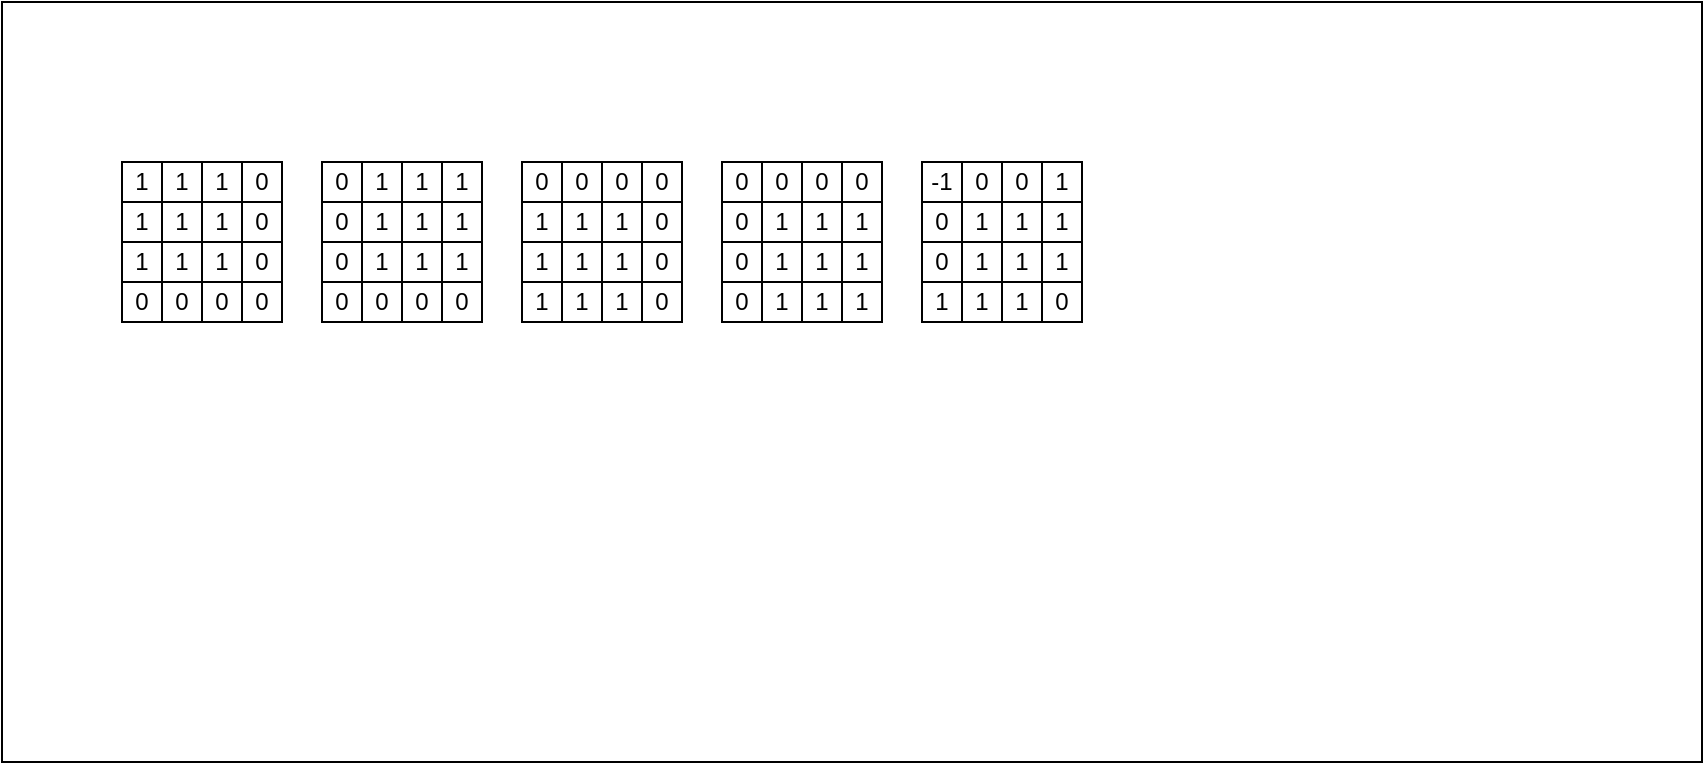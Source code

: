 <mxfile version="14.4.9" type="device"><diagram id="FHTCrYA9rZu-J1mpZ1PU" name="Page-1"><mxGraphModel dx="1038" dy="580" grid="1" gridSize="10" guides="1" tooltips="1" connect="1" arrows="1" fold="1" page="1" pageScale="1" pageWidth="827" pageHeight="1169" math="0" shadow="0"><root><mxCell id="0"/><mxCell id="1" parent="0"/><mxCell id="v0W4o3szpRT-dAtd0EPj-1" value="" style="rounded=0;whiteSpace=wrap;html=1;" vertex="1" parent="1"><mxGeometry x="10" y="60" width="850" height="380" as="geometry"/></mxCell><mxCell id="v0W4o3szpRT-dAtd0EPj-2" value="" style="shape=table;html=1;whiteSpace=wrap;startSize=0;container=1;collapsible=0;childLayout=tableLayout;" vertex="1" parent="1"><mxGeometry x="70" y="140" width="80" height="80" as="geometry"/></mxCell><mxCell id="v0W4o3szpRT-dAtd0EPj-18" style="shape=partialRectangle;html=1;whiteSpace=wrap;collapsible=0;dropTarget=0;pointerEvents=0;fillColor=none;top=0;left=0;bottom=0;right=0;points=[[0,0.5],[1,0.5]];portConstraint=eastwest;" vertex="1" parent="v0W4o3szpRT-dAtd0EPj-2"><mxGeometry width="80" height="20" as="geometry"/></mxCell><mxCell id="v0W4o3szpRT-dAtd0EPj-19" value="1" style="shape=partialRectangle;html=1;whiteSpace=wrap;connectable=0;fillColor=none;top=0;left=0;bottom=0;right=0;overflow=hidden;" vertex="1" parent="v0W4o3szpRT-dAtd0EPj-18"><mxGeometry width="20" height="20" as="geometry"/></mxCell><mxCell id="v0W4o3szpRT-dAtd0EPj-20" value="1" style="shape=partialRectangle;html=1;whiteSpace=wrap;connectable=0;fillColor=none;top=0;left=0;bottom=0;right=0;overflow=hidden;" vertex="1" parent="v0W4o3szpRT-dAtd0EPj-18"><mxGeometry x="20" width="20" height="20" as="geometry"/></mxCell><mxCell id="v0W4o3szpRT-dAtd0EPj-21" value="1" style="shape=partialRectangle;html=1;whiteSpace=wrap;connectable=0;fillColor=none;top=0;left=0;bottom=0;right=0;overflow=hidden;" vertex="1" parent="v0W4o3szpRT-dAtd0EPj-18"><mxGeometry x="40" width="20" height="20" as="geometry"/></mxCell><mxCell id="v0W4o3szpRT-dAtd0EPj-22" value="0" style="shape=partialRectangle;html=1;whiteSpace=wrap;connectable=0;fillColor=none;top=0;left=0;bottom=0;right=0;overflow=hidden;" vertex="1" parent="v0W4o3szpRT-dAtd0EPj-18"><mxGeometry x="60" width="20" height="20" as="geometry"/></mxCell><mxCell id="v0W4o3szpRT-dAtd0EPj-3" value="" style="shape=partialRectangle;html=1;whiteSpace=wrap;collapsible=0;dropTarget=0;pointerEvents=0;fillColor=none;top=0;left=0;bottom=0;right=0;points=[[0,0.5],[1,0.5]];portConstraint=eastwest;" vertex="1" parent="v0W4o3szpRT-dAtd0EPj-2"><mxGeometry y="20" width="80" height="20" as="geometry"/></mxCell><mxCell id="v0W4o3szpRT-dAtd0EPj-4" value="1" style="shape=partialRectangle;html=1;whiteSpace=wrap;connectable=0;fillColor=none;top=0;left=0;bottom=0;right=0;overflow=hidden;" vertex="1" parent="v0W4o3szpRT-dAtd0EPj-3"><mxGeometry width="20" height="20" as="geometry"/></mxCell><mxCell id="v0W4o3szpRT-dAtd0EPj-5" value="1" style="shape=partialRectangle;html=1;whiteSpace=wrap;connectable=0;fillColor=none;top=0;left=0;bottom=0;right=0;overflow=hidden;" vertex="1" parent="v0W4o3szpRT-dAtd0EPj-3"><mxGeometry x="20" width="20" height="20" as="geometry"/></mxCell><mxCell id="v0W4o3szpRT-dAtd0EPj-6" value="1" style="shape=partialRectangle;html=1;whiteSpace=wrap;connectable=0;fillColor=none;top=0;left=0;bottom=0;right=0;overflow=hidden;" vertex="1" parent="v0W4o3szpRT-dAtd0EPj-3"><mxGeometry x="40" width="20" height="20" as="geometry"/></mxCell><mxCell id="v0W4o3szpRT-dAtd0EPj-15" value="0" style="shape=partialRectangle;html=1;whiteSpace=wrap;connectable=0;fillColor=none;top=0;left=0;bottom=0;right=0;overflow=hidden;" vertex="1" parent="v0W4o3szpRT-dAtd0EPj-3"><mxGeometry x="60" width="20" height="20" as="geometry"/></mxCell><mxCell id="v0W4o3szpRT-dAtd0EPj-7" value="" style="shape=partialRectangle;html=1;whiteSpace=wrap;collapsible=0;dropTarget=0;pointerEvents=0;fillColor=none;top=0;left=0;bottom=0;right=0;points=[[0,0.5],[1,0.5]];portConstraint=eastwest;" vertex="1" parent="v0W4o3szpRT-dAtd0EPj-2"><mxGeometry y="40" width="80" height="20" as="geometry"/></mxCell><mxCell id="v0W4o3szpRT-dAtd0EPj-8" value="1" style="shape=partialRectangle;html=1;whiteSpace=wrap;connectable=0;fillColor=none;top=0;left=0;bottom=0;right=0;overflow=hidden;" vertex="1" parent="v0W4o3szpRT-dAtd0EPj-7"><mxGeometry width="20" height="20" as="geometry"/></mxCell><mxCell id="v0W4o3szpRT-dAtd0EPj-9" value="1" style="shape=partialRectangle;html=1;whiteSpace=wrap;connectable=0;fillColor=none;top=0;left=0;bottom=0;right=0;overflow=hidden;" vertex="1" parent="v0W4o3szpRT-dAtd0EPj-7"><mxGeometry x="20" width="20" height="20" as="geometry"/></mxCell><mxCell id="v0W4o3szpRT-dAtd0EPj-10" value="1" style="shape=partialRectangle;html=1;whiteSpace=wrap;connectable=0;fillColor=none;top=0;left=0;bottom=0;right=0;overflow=hidden;" vertex="1" parent="v0W4o3szpRT-dAtd0EPj-7"><mxGeometry x="40" width="20" height="20" as="geometry"/></mxCell><mxCell id="v0W4o3szpRT-dAtd0EPj-16" value="0" style="shape=partialRectangle;html=1;whiteSpace=wrap;connectable=0;fillColor=none;top=0;left=0;bottom=0;right=0;overflow=hidden;" vertex="1" parent="v0W4o3szpRT-dAtd0EPj-7"><mxGeometry x="60" width="20" height="20" as="geometry"/></mxCell><mxCell id="v0W4o3szpRT-dAtd0EPj-11" value="" style="shape=partialRectangle;html=1;whiteSpace=wrap;collapsible=0;dropTarget=0;pointerEvents=0;fillColor=none;top=0;left=0;bottom=0;right=0;points=[[0,0.5],[1,0.5]];portConstraint=eastwest;" vertex="1" parent="v0W4o3szpRT-dAtd0EPj-2"><mxGeometry y="60" width="80" height="20" as="geometry"/></mxCell><mxCell id="v0W4o3szpRT-dAtd0EPj-12" value="0" style="shape=partialRectangle;html=1;whiteSpace=wrap;connectable=0;fillColor=none;top=0;left=0;bottom=0;right=0;overflow=hidden;" vertex="1" parent="v0W4o3szpRT-dAtd0EPj-11"><mxGeometry width="20" height="20" as="geometry"/></mxCell><mxCell id="v0W4o3szpRT-dAtd0EPj-13" value="0" style="shape=partialRectangle;html=1;whiteSpace=wrap;connectable=0;fillColor=none;top=0;left=0;bottom=0;right=0;overflow=hidden;" vertex="1" parent="v0W4o3szpRT-dAtd0EPj-11"><mxGeometry x="20" width="20" height="20" as="geometry"/></mxCell><mxCell id="v0W4o3szpRT-dAtd0EPj-14" value="0" style="shape=partialRectangle;html=1;whiteSpace=wrap;connectable=0;fillColor=none;top=0;left=0;bottom=0;right=0;overflow=hidden;" vertex="1" parent="v0W4o3szpRT-dAtd0EPj-11"><mxGeometry x="40" width="20" height="20" as="geometry"/></mxCell><mxCell id="v0W4o3szpRT-dAtd0EPj-17" value="0" style="shape=partialRectangle;html=1;whiteSpace=wrap;connectable=0;fillColor=none;top=0;left=0;bottom=0;right=0;overflow=hidden;" vertex="1" parent="v0W4o3szpRT-dAtd0EPj-11"><mxGeometry x="60" width="20" height="20" as="geometry"/></mxCell><mxCell id="v0W4o3szpRT-dAtd0EPj-23" value="" style="shape=table;html=1;whiteSpace=wrap;startSize=0;container=1;collapsible=0;childLayout=tableLayout;" vertex="1" parent="1"><mxGeometry x="170" y="140" width="80" height="80" as="geometry"/></mxCell><mxCell id="v0W4o3szpRT-dAtd0EPj-24" style="shape=partialRectangle;html=1;whiteSpace=wrap;collapsible=0;dropTarget=0;pointerEvents=0;fillColor=none;top=0;left=0;bottom=0;right=0;points=[[0,0.5],[1,0.5]];portConstraint=eastwest;" vertex="1" parent="v0W4o3szpRT-dAtd0EPj-23"><mxGeometry width="80" height="20" as="geometry"/></mxCell><mxCell id="v0W4o3szpRT-dAtd0EPj-25" value="0" style="shape=partialRectangle;html=1;whiteSpace=wrap;connectable=0;fillColor=none;top=0;left=0;bottom=0;right=0;overflow=hidden;" vertex="1" parent="v0W4o3szpRT-dAtd0EPj-24"><mxGeometry width="20" height="20" as="geometry"/></mxCell><mxCell id="v0W4o3szpRT-dAtd0EPj-26" value="1" style="shape=partialRectangle;html=1;whiteSpace=wrap;connectable=0;fillColor=none;top=0;left=0;bottom=0;right=0;overflow=hidden;" vertex="1" parent="v0W4o3szpRT-dAtd0EPj-24"><mxGeometry x="20" width="20" height="20" as="geometry"/></mxCell><mxCell id="v0W4o3szpRT-dAtd0EPj-27" value="1" style="shape=partialRectangle;html=1;whiteSpace=wrap;connectable=0;fillColor=none;top=0;left=0;bottom=0;right=0;overflow=hidden;" vertex="1" parent="v0W4o3szpRT-dAtd0EPj-24"><mxGeometry x="40" width="20" height="20" as="geometry"/></mxCell><mxCell id="v0W4o3szpRT-dAtd0EPj-28" value="1" style="shape=partialRectangle;html=1;whiteSpace=wrap;connectable=0;fillColor=none;top=0;left=0;bottom=0;right=0;overflow=hidden;" vertex="1" parent="v0W4o3szpRT-dAtd0EPj-24"><mxGeometry x="60" width="20" height="20" as="geometry"/></mxCell><mxCell id="v0W4o3szpRT-dAtd0EPj-29" value="" style="shape=partialRectangle;html=1;whiteSpace=wrap;collapsible=0;dropTarget=0;pointerEvents=0;fillColor=none;top=0;left=0;bottom=0;right=0;points=[[0,0.5],[1,0.5]];portConstraint=eastwest;" vertex="1" parent="v0W4o3szpRT-dAtd0EPj-23"><mxGeometry y="20" width="80" height="20" as="geometry"/></mxCell><mxCell id="v0W4o3szpRT-dAtd0EPj-30" value="0" style="shape=partialRectangle;html=1;whiteSpace=wrap;connectable=0;fillColor=none;top=0;left=0;bottom=0;right=0;overflow=hidden;" vertex="1" parent="v0W4o3szpRT-dAtd0EPj-29"><mxGeometry width="20" height="20" as="geometry"/></mxCell><mxCell id="v0W4o3szpRT-dAtd0EPj-31" value="1" style="shape=partialRectangle;html=1;whiteSpace=wrap;connectable=0;fillColor=none;top=0;left=0;bottom=0;right=0;overflow=hidden;" vertex="1" parent="v0W4o3szpRT-dAtd0EPj-29"><mxGeometry x="20" width="20" height="20" as="geometry"/></mxCell><mxCell id="v0W4o3szpRT-dAtd0EPj-32" value="1" style="shape=partialRectangle;html=1;whiteSpace=wrap;connectable=0;fillColor=none;top=0;left=0;bottom=0;right=0;overflow=hidden;" vertex="1" parent="v0W4o3szpRT-dAtd0EPj-29"><mxGeometry x="40" width="20" height="20" as="geometry"/></mxCell><mxCell id="v0W4o3szpRT-dAtd0EPj-33" value="1" style="shape=partialRectangle;html=1;whiteSpace=wrap;connectable=0;fillColor=none;top=0;left=0;bottom=0;right=0;overflow=hidden;" vertex="1" parent="v0W4o3szpRT-dAtd0EPj-29"><mxGeometry x="60" width="20" height="20" as="geometry"/></mxCell><mxCell id="v0W4o3szpRT-dAtd0EPj-34" value="" style="shape=partialRectangle;html=1;whiteSpace=wrap;collapsible=0;dropTarget=0;pointerEvents=0;fillColor=none;top=0;left=0;bottom=0;right=0;points=[[0,0.5],[1,0.5]];portConstraint=eastwest;" vertex="1" parent="v0W4o3szpRT-dAtd0EPj-23"><mxGeometry y="40" width="80" height="20" as="geometry"/></mxCell><mxCell id="v0W4o3szpRT-dAtd0EPj-35" value="0" style="shape=partialRectangle;html=1;whiteSpace=wrap;connectable=0;fillColor=none;top=0;left=0;bottom=0;right=0;overflow=hidden;" vertex="1" parent="v0W4o3szpRT-dAtd0EPj-34"><mxGeometry width="20" height="20" as="geometry"/></mxCell><mxCell id="v0W4o3szpRT-dAtd0EPj-36" value="1" style="shape=partialRectangle;html=1;whiteSpace=wrap;connectable=0;fillColor=none;top=0;left=0;bottom=0;right=0;overflow=hidden;" vertex="1" parent="v0W4o3szpRT-dAtd0EPj-34"><mxGeometry x="20" width="20" height="20" as="geometry"/></mxCell><mxCell id="v0W4o3szpRT-dAtd0EPj-37" value="1" style="shape=partialRectangle;html=1;whiteSpace=wrap;connectable=0;fillColor=none;top=0;left=0;bottom=0;right=0;overflow=hidden;" vertex="1" parent="v0W4o3szpRT-dAtd0EPj-34"><mxGeometry x="40" width="20" height="20" as="geometry"/></mxCell><mxCell id="v0W4o3szpRT-dAtd0EPj-38" value="1" style="shape=partialRectangle;html=1;whiteSpace=wrap;connectable=0;fillColor=none;top=0;left=0;bottom=0;right=0;overflow=hidden;" vertex="1" parent="v0W4o3szpRT-dAtd0EPj-34"><mxGeometry x="60" width="20" height="20" as="geometry"/></mxCell><mxCell id="v0W4o3szpRT-dAtd0EPj-39" value="" style="shape=partialRectangle;html=1;whiteSpace=wrap;collapsible=0;dropTarget=0;pointerEvents=0;fillColor=none;top=0;left=0;bottom=0;right=0;points=[[0,0.5],[1,0.5]];portConstraint=eastwest;" vertex="1" parent="v0W4o3szpRT-dAtd0EPj-23"><mxGeometry y="60" width="80" height="20" as="geometry"/></mxCell><mxCell id="v0W4o3szpRT-dAtd0EPj-40" value="0" style="shape=partialRectangle;html=1;whiteSpace=wrap;connectable=0;fillColor=none;top=0;left=0;bottom=0;right=0;overflow=hidden;" vertex="1" parent="v0W4o3szpRT-dAtd0EPj-39"><mxGeometry width="20" height="20" as="geometry"/></mxCell><mxCell id="v0W4o3szpRT-dAtd0EPj-41" value="0" style="shape=partialRectangle;html=1;whiteSpace=wrap;connectable=0;fillColor=none;top=0;left=0;bottom=0;right=0;overflow=hidden;" vertex="1" parent="v0W4o3szpRT-dAtd0EPj-39"><mxGeometry x="20" width="20" height="20" as="geometry"/></mxCell><mxCell id="v0W4o3szpRT-dAtd0EPj-42" value="0" style="shape=partialRectangle;html=1;whiteSpace=wrap;connectable=0;fillColor=none;top=0;left=0;bottom=0;right=0;overflow=hidden;" vertex="1" parent="v0W4o3szpRT-dAtd0EPj-39"><mxGeometry x="40" width="20" height="20" as="geometry"/></mxCell><mxCell id="v0W4o3szpRT-dAtd0EPj-43" value="0" style="shape=partialRectangle;html=1;whiteSpace=wrap;connectable=0;fillColor=none;top=0;left=0;bottom=0;right=0;overflow=hidden;" vertex="1" parent="v0W4o3szpRT-dAtd0EPj-39"><mxGeometry x="60" width="20" height="20" as="geometry"/></mxCell><mxCell id="v0W4o3szpRT-dAtd0EPj-44" value="" style="shape=table;html=1;whiteSpace=wrap;startSize=0;container=1;collapsible=0;childLayout=tableLayout;" vertex="1" parent="1"><mxGeometry x="270" y="140" width="80" height="80" as="geometry"/></mxCell><mxCell id="v0W4o3szpRT-dAtd0EPj-45" style="shape=partialRectangle;html=1;whiteSpace=wrap;collapsible=0;dropTarget=0;pointerEvents=0;fillColor=none;top=0;left=0;bottom=0;right=0;points=[[0,0.5],[1,0.5]];portConstraint=eastwest;" vertex="1" parent="v0W4o3szpRT-dAtd0EPj-44"><mxGeometry width="80" height="20" as="geometry"/></mxCell><mxCell id="v0W4o3szpRT-dAtd0EPj-46" value="0" style="shape=partialRectangle;html=1;whiteSpace=wrap;connectable=0;fillColor=none;top=0;left=0;bottom=0;right=0;overflow=hidden;" vertex="1" parent="v0W4o3szpRT-dAtd0EPj-45"><mxGeometry width="20" height="20" as="geometry"/></mxCell><mxCell id="v0W4o3szpRT-dAtd0EPj-47" value="0" style="shape=partialRectangle;html=1;whiteSpace=wrap;connectable=0;fillColor=none;top=0;left=0;bottom=0;right=0;overflow=hidden;" vertex="1" parent="v0W4o3szpRT-dAtd0EPj-45"><mxGeometry x="20" width="20" height="20" as="geometry"/></mxCell><mxCell id="v0W4o3szpRT-dAtd0EPj-48" value="0" style="shape=partialRectangle;html=1;whiteSpace=wrap;connectable=0;fillColor=none;top=0;left=0;bottom=0;right=0;overflow=hidden;" vertex="1" parent="v0W4o3szpRT-dAtd0EPj-45"><mxGeometry x="40" width="20" height="20" as="geometry"/></mxCell><mxCell id="v0W4o3szpRT-dAtd0EPj-49" value="0" style="shape=partialRectangle;html=1;whiteSpace=wrap;connectable=0;fillColor=none;top=0;left=0;bottom=0;right=0;overflow=hidden;" vertex="1" parent="v0W4o3szpRT-dAtd0EPj-45"><mxGeometry x="60" width="20" height="20" as="geometry"/></mxCell><mxCell id="v0W4o3szpRT-dAtd0EPj-50" value="" style="shape=partialRectangle;html=1;whiteSpace=wrap;collapsible=0;dropTarget=0;pointerEvents=0;fillColor=none;top=0;left=0;bottom=0;right=0;points=[[0,0.5],[1,0.5]];portConstraint=eastwest;" vertex="1" parent="v0W4o3szpRT-dAtd0EPj-44"><mxGeometry y="20" width="80" height="20" as="geometry"/></mxCell><mxCell id="v0W4o3szpRT-dAtd0EPj-51" value="1" style="shape=partialRectangle;html=1;whiteSpace=wrap;connectable=0;fillColor=none;top=0;left=0;bottom=0;right=0;overflow=hidden;" vertex="1" parent="v0W4o3szpRT-dAtd0EPj-50"><mxGeometry width="20" height="20" as="geometry"/></mxCell><mxCell id="v0W4o3szpRT-dAtd0EPj-52" value="1" style="shape=partialRectangle;html=1;whiteSpace=wrap;connectable=0;fillColor=none;top=0;left=0;bottom=0;right=0;overflow=hidden;" vertex="1" parent="v0W4o3szpRT-dAtd0EPj-50"><mxGeometry x="20" width="20" height="20" as="geometry"/></mxCell><mxCell id="v0W4o3szpRT-dAtd0EPj-53" value="1" style="shape=partialRectangle;html=1;whiteSpace=wrap;connectable=0;fillColor=none;top=0;left=0;bottom=0;right=0;overflow=hidden;" vertex="1" parent="v0W4o3szpRT-dAtd0EPj-50"><mxGeometry x="40" width="20" height="20" as="geometry"/></mxCell><mxCell id="v0W4o3szpRT-dAtd0EPj-54" value="0" style="shape=partialRectangle;html=1;whiteSpace=wrap;connectable=0;fillColor=none;top=0;left=0;bottom=0;right=0;overflow=hidden;" vertex="1" parent="v0W4o3szpRT-dAtd0EPj-50"><mxGeometry x="60" width="20" height="20" as="geometry"/></mxCell><mxCell id="v0W4o3szpRT-dAtd0EPj-55" value="" style="shape=partialRectangle;html=1;whiteSpace=wrap;collapsible=0;dropTarget=0;pointerEvents=0;fillColor=none;top=0;left=0;bottom=0;right=0;points=[[0,0.5],[1,0.5]];portConstraint=eastwest;" vertex="1" parent="v0W4o3szpRT-dAtd0EPj-44"><mxGeometry y="40" width="80" height="20" as="geometry"/></mxCell><mxCell id="v0W4o3szpRT-dAtd0EPj-56" value="1" style="shape=partialRectangle;html=1;whiteSpace=wrap;connectable=0;fillColor=none;top=0;left=0;bottom=0;right=0;overflow=hidden;" vertex="1" parent="v0W4o3szpRT-dAtd0EPj-55"><mxGeometry width="20" height="20" as="geometry"/></mxCell><mxCell id="v0W4o3szpRT-dAtd0EPj-57" value="1" style="shape=partialRectangle;html=1;whiteSpace=wrap;connectable=0;fillColor=none;top=0;left=0;bottom=0;right=0;overflow=hidden;" vertex="1" parent="v0W4o3szpRT-dAtd0EPj-55"><mxGeometry x="20" width="20" height="20" as="geometry"/></mxCell><mxCell id="v0W4o3szpRT-dAtd0EPj-58" value="1" style="shape=partialRectangle;html=1;whiteSpace=wrap;connectable=0;fillColor=none;top=0;left=0;bottom=0;right=0;overflow=hidden;" vertex="1" parent="v0W4o3szpRT-dAtd0EPj-55"><mxGeometry x="40" width="20" height="20" as="geometry"/></mxCell><mxCell id="v0W4o3szpRT-dAtd0EPj-59" value="0" style="shape=partialRectangle;html=1;whiteSpace=wrap;connectable=0;fillColor=none;top=0;left=0;bottom=0;right=0;overflow=hidden;" vertex="1" parent="v0W4o3szpRT-dAtd0EPj-55"><mxGeometry x="60" width="20" height="20" as="geometry"/></mxCell><mxCell id="v0W4o3szpRT-dAtd0EPj-60" value="" style="shape=partialRectangle;html=1;whiteSpace=wrap;collapsible=0;dropTarget=0;pointerEvents=0;fillColor=none;top=0;left=0;bottom=0;right=0;points=[[0,0.5],[1,0.5]];portConstraint=eastwest;" vertex="1" parent="v0W4o3szpRT-dAtd0EPj-44"><mxGeometry y="60" width="80" height="20" as="geometry"/></mxCell><mxCell id="v0W4o3szpRT-dAtd0EPj-61" value="1" style="shape=partialRectangle;html=1;whiteSpace=wrap;connectable=0;fillColor=none;top=0;left=0;bottom=0;right=0;overflow=hidden;" vertex="1" parent="v0W4o3szpRT-dAtd0EPj-60"><mxGeometry width="20" height="20" as="geometry"/></mxCell><mxCell id="v0W4o3szpRT-dAtd0EPj-62" value="1" style="shape=partialRectangle;html=1;whiteSpace=wrap;connectable=0;fillColor=none;top=0;left=0;bottom=0;right=0;overflow=hidden;" vertex="1" parent="v0W4o3szpRT-dAtd0EPj-60"><mxGeometry x="20" width="20" height="20" as="geometry"/></mxCell><mxCell id="v0W4o3szpRT-dAtd0EPj-63" value="1" style="shape=partialRectangle;html=1;whiteSpace=wrap;connectable=0;fillColor=none;top=0;left=0;bottom=0;right=0;overflow=hidden;" vertex="1" parent="v0W4o3szpRT-dAtd0EPj-60"><mxGeometry x="40" width="20" height="20" as="geometry"/></mxCell><mxCell id="v0W4o3szpRT-dAtd0EPj-64" value="0" style="shape=partialRectangle;html=1;whiteSpace=wrap;connectable=0;fillColor=none;top=0;left=0;bottom=0;right=0;overflow=hidden;" vertex="1" parent="v0W4o3szpRT-dAtd0EPj-60"><mxGeometry x="60" width="20" height="20" as="geometry"/></mxCell><mxCell id="v0W4o3szpRT-dAtd0EPj-65" value="" style="shape=table;html=1;whiteSpace=wrap;startSize=0;container=1;collapsible=0;childLayout=tableLayout;" vertex="1" parent="1"><mxGeometry x="370" y="140" width="80" height="80" as="geometry"/></mxCell><mxCell id="v0W4o3szpRT-dAtd0EPj-66" style="shape=partialRectangle;html=1;whiteSpace=wrap;collapsible=0;dropTarget=0;pointerEvents=0;fillColor=none;top=0;left=0;bottom=0;right=0;points=[[0,0.5],[1,0.5]];portConstraint=eastwest;" vertex="1" parent="v0W4o3szpRT-dAtd0EPj-65"><mxGeometry width="80" height="20" as="geometry"/></mxCell><mxCell id="v0W4o3szpRT-dAtd0EPj-67" value="0" style="shape=partialRectangle;html=1;whiteSpace=wrap;connectable=0;fillColor=none;top=0;left=0;bottom=0;right=0;overflow=hidden;" vertex="1" parent="v0W4o3szpRT-dAtd0EPj-66"><mxGeometry width="20" height="20" as="geometry"/></mxCell><mxCell id="v0W4o3szpRT-dAtd0EPj-68" value="0" style="shape=partialRectangle;html=1;whiteSpace=wrap;connectable=0;fillColor=none;top=0;left=0;bottom=0;right=0;overflow=hidden;" vertex="1" parent="v0W4o3szpRT-dAtd0EPj-66"><mxGeometry x="20" width="20" height="20" as="geometry"/></mxCell><mxCell id="v0W4o3szpRT-dAtd0EPj-69" value="0" style="shape=partialRectangle;html=1;whiteSpace=wrap;connectable=0;fillColor=none;top=0;left=0;bottom=0;right=0;overflow=hidden;" vertex="1" parent="v0W4o3szpRT-dAtd0EPj-66"><mxGeometry x="40" width="20" height="20" as="geometry"/></mxCell><mxCell id="v0W4o3szpRT-dAtd0EPj-70" value="0" style="shape=partialRectangle;html=1;whiteSpace=wrap;connectable=0;fillColor=none;top=0;left=0;bottom=0;right=0;overflow=hidden;" vertex="1" parent="v0W4o3szpRT-dAtd0EPj-66"><mxGeometry x="60" width="20" height="20" as="geometry"/></mxCell><mxCell id="v0W4o3szpRT-dAtd0EPj-71" value="" style="shape=partialRectangle;html=1;whiteSpace=wrap;collapsible=0;dropTarget=0;pointerEvents=0;fillColor=none;top=0;left=0;bottom=0;right=0;points=[[0,0.5],[1,0.5]];portConstraint=eastwest;" vertex="1" parent="v0W4o3szpRT-dAtd0EPj-65"><mxGeometry y="20" width="80" height="20" as="geometry"/></mxCell><mxCell id="v0W4o3szpRT-dAtd0EPj-72" value="0" style="shape=partialRectangle;html=1;whiteSpace=wrap;connectable=0;fillColor=none;top=0;left=0;bottom=0;right=0;overflow=hidden;" vertex="1" parent="v0W4o3szpRT-dAtd0EPj-71"><mxGeometry width="20" height="20" as="geometry"/></mxCell><mxCell id="v0W4o3szpRT-dAtd0EPj-73" value="1" style="shape=partialRectangle;html=1;whiteSpace=wrap;connectable=0;fillColor=none;top=0;left=0;bottom=0;right=0;overflow=hidden;" vertex="1" parent="v0W4o3szpRT-dAtd0EPj-71"><mxGeometry x="20" width="20" height="20" as="geometry"/></mxCell><mxCell id="v0W4o3szpRT-dAtd0EPj-74" value="1" style="shape=partialRectangle;html=1;whiteSpace=wrap;connectable=0;fillColor=none;top=0;left=0;bottom=0;right=0;overflow=hidden;" vertex="1" parent="v0W4o3szpRT-dAtd0EPj-71"><mxGeometry x="40" width="20" height="20" as="geometry"/></mxCell><mxCell id="v0W4o3szpRT-dAtd0EPj-75" value="1" style="shape=partialRectangle;html=1;whiteSpace=wrap;connectable=0;fillColor=none;top=0;left=0;bottom=0;right=0;overflow=hidden;" vertex="1" parent="v0W4o3szpRT-dAtd0EPj-71"><mxGeometry x="60" width="20" height="20" as="geometry"/></mxCell><mxCell id="v0W4o3szpRT-dAtd0EPj-76" value="" style="shape=partialRectangle;html=1;whiteSpace=wrap;collapsible=0;dropTarget=0;pointerEvents=0;fillColor=none;top=0;left=0;bottom=0;right=0;points=[[0,0.5],[1,0.5]];portConstraint=eastwest;" vertex="1" parent="v0W4o3szpRT-dAtd0EPj-65"><mxGeometry y="40" width="80" height="20" as="geometry"/></mxCell><mxCell id="v0W4o3szpRT-dAtd0EPj-77" value="0" style="shape=partialRectangle;html=1;whiteSpace=wrap;connectable=0;fillColor=none;top=0;left=0;bottom=0;right=0;overflow=hidden;" vertex="1" parent="v0W4o3szpRT-dAtd0EPj-76"><mxGeometry width="20" height="20" as="geometry"/></mxCell><mxCell id="v0W4o3szpRT-dAtd0EPj-78" value="1" style="shape=partialRectangle;html=1;whiteSpace=wrap;connectable=0;fillColor=none;top=0;left=0;bottom=0;right=0;overflow=hidden;" vertex="1" parent="v0W4o3szpRT-dAtd0EPj-76"><mxGeometry x="20" width="20" height="20" as="geometry"/></mxCell><mxCell id="v0W4o3szpRT-dAtd0EPj-79" value="1" style="shape=partialRectangle;html=1;whiteSpace=wrap;connectable=0;fillColor=none;top=0;left=0;bottom=0;right=0;overflow=hidden;" vertex="1" parent="v0W4o3szpRT-dAtd0EPj-76"><mxGeometry x="40" width="20" height="20" as="geometry"/></mxCell><mxCell id="v0W4o3szpRT-dAtd0EPj-80" value="1" style="shape=partialRectangle;html=1;whiteSpace=wrap;connectable=0;fillColor=none;top=0;left=0;bottom=0;right=0;overflow=hidden;" vertex="1" parent="v0W4o3szpRT-dAtd0EPj-76"><mxGeometry x="60" width="20" height="20" as="geometry"/></mxCell><mxCell id="v0W4o3szpRT-dAtd0EPj-81" value="" style="shape=partialRectangle;html=1;whiteSpace=wrap;collapsible=0;dropTarget=0;pointerEvents=0;fillColor=none;top=0;left=0;bottom=0;right=0;points=[[0,0.5],[1,0.5]];portConstraint=eastwest;" vertex="1" parent="v0W4o3szpRT-dAtd0EPj-65"><mxGeometry y="60" width="80" height="20" as="geometry"/></mxCell><mxCell id="v0W4o3szpRT-dAtd0EPj-82" value="0" style="shape=partialRectangle;html=1;whiteSpace=wrap;connectable=0;fillColor=none;top=0;left=0;bottom=0;right=0;overflow=hidden;" vertex="1" parent="v0W4o3szpRT-dAtd0EPj-81"><mxGeometry width="20" height="20" as="geometry"/></mxCell><mxCell id="v0W4o3szpRT-dAtd0EPj-83" value="1" style="shape=partialRectangle;html=1;whiteSpace=wrap;connectable=0;fillColor=none;top=0;left=0;bottom=0;right=0;overflow=hidden;" vertex="1" parent="v0W4o3szpRT-dAtd0EPj-81"><mxGeometry x="20" width="20" height="20" as="geometry"/></mxCell><mxCell id="v0W4o3szpRT-dAtd0EPj-84" value="1" style="shape=partialRectangle;html=1;whiteSpace=wrap;connectable=0;fillColor=none;top=0;left=0;bottom=0;right=0;overflow=hidden;" vertex="1" parent="v0W4o3szpRT-dAtd0EPj-81"><mxGeometry x="40" width="20" height="20" as="geometry"/></mxCell><mxCell id="v0W4o3szpRT-dAtd0EPj-85" value="1" style="shape=partialRectangle;html=1;whiteSpace=wrap;connectable=0;fillColor=none;top=0;left=0;bottom=0;right=0;overflow=hidden;" vertex="1" parent="v0W4o3szpRT-dAtd0EPj-81"><mxGeometry x="60" width="20" height="20" as="geometry"/></mxCell><mxCell id="v0W4o3szpRT-dAtd0EPj-86" value="" style="shape=table;html=1;whiteSpace=wrap;startSize=0;container=1;collapsible=0;childLayout=tableLayout;" vertex="1" parent="1"><mxGeometry x="470" y="140" width="80" height="80" as="geometry"/></mxCell><mxCell id="v0W4o3szpRT-dAtd0EPj-87" style="shape=partialRectangle;html=1;whiteSpace=wrap;collapsible=0;dropTarget=0;pointerEvents=0;fillColor=none;top=0;left=0;bottom=0;right=0;points=[[0,0.5],[1,0.5]];portConstraint=eastwest;" vertex="1" parent="v0W4o3szpRT-dAtd0EPj-86"><mxGeometry width="80" height="20" as="geometry"/></mxCell><mxCell id="v0W4o3szpRT-dAtd0EPj-88" value="-1" style="shape=partialRectangle;html=1;whiteSpace=wrap;connectable=0;fillColor=none;top=0;left=0;bottom=0;right=0;overflow=hidden;" vertex="1" parent="v0W4o3szpRT-dAtd0EPj-87"><mxGeometry width="20" height="20" as="geometry"/></mxCell><mxCell id="v0W4o3szpRT-dAtd0EPj-89" value="0" style="shape=partialRectangle;html=1;whiteSpace=wrap;connectable=0;fillColor=none;top=0;left=0;bottom=0;right=0;overflow=hidden;" vertex="1" parent="v0W4o3szpRT-dAtd0EPj-87"><mxGeometry x="20" width="20" height="20" as="geometry"/></mxCell><mxCell id="v0W4o3szpRT-dAtd0EPj-90" value="0" style="shape=partialRectangle;html=1;whiteSpace=wrap;connectable=0;fillColor=none;top=0;left=0;bottom=0;right=0;overflow=hidden;" vertex="1" parent="v0W4o3szpRT-dAtd0EPj-87"><mxGeometry x="40" width="20" height="20" as="geometry"/></mxCell><mxCell id="v0W4o3szpRT-dAtd0EPj-91" value="1" style="shape=partialRectangle;html=1;whiteSpace=wrap;connectable=0;fillColor=none;top=0;left=0;bottom=0;right=0;overflow=hidden;" vertex="1" parent="v0W4o3szpRT-dAtd0EPj-87"><mxGeometry x="60" width="20" height="20" as="geometry"/></mxCell><mxCell id="v0W4o3szpRT-dAtd0EPj-92" value="" style="shape=partialRectangle;html=1;whiteSpace=wrap;collapsible=0;dropTarget=0;pointerEvents=0;fillColor=none;top=0;left=0;bottom=0;right=0;points=[[0,0.5],[1,0.5]];portConstraint=eastwest;" vertex="1" parent="v0W4o3szpRT-dAtd0EPj-86"><mxGeometry y="20" width="80" height="20" as="geometry"/></mxCell><mxCell id="v0W4o3szpRT-dAtd0EPj-93" value="0" style="shape=partialRectangle;html=1;whiteSpace=wrap;connectable=0;fillColor=none;top=0;left=0;bottom=0;right=0;overflow=hidden;" vertex="1" parent="v0W4o3szpRT-dAtd0EPj-92"><mxGeometry width="20" height="20" as="geometry"/></mxCell><mxCell id="v0W4o3szpRT-dAtd0EPj-94" value="1" style="shape=partialRectangle;html=1;whiteSpace=wrap;connectable=0;fillColor=none;top=0;left=0;bottom=0;right=0;overflow=hidden;" vertex="1" parent="v0W4o3szpRT-dAtd0EPj-92"><mxGeometry x="20" width="20" height="20" as="geometry"/></mxCell><mxCell id="v0W4o3szpRT-dAtd0EPj-95" value="1" style="shape=partialRectangle;html=1;whiteSpace=wrap;connectable=0;fillColor=none;top=0;left=0;bottom=0;right=0;overflow=hidden;" vertex="1" parent="v0W4o3szpRT-dAtd0EPj-92"><mxGeometry x="40" width="20" height="20" as="geometry"/></mxCell><mxCell id="v0W4o3szpRT-dAtd0EPj-96" value="1" style="shape=partialRectangle;html=1;whiteSpace=wrap;connectable=0;fillColor=none;top=0;left=0;bottom=0;right=0;overflow=hidden;" vertex="1" parent="v0W4o3szpRT-dAtd0EPj-92"><mxGeometry x="60" width="20" height="20" as="geometry"/></mxCell><mxCell id="v0W4o3szpRT-dAtd0EPj-97" value="" style="shape=partialRectangle;html=1;whiteSpace=wrap;collapsible=0;dropTarget=0;pointerEvents=0;fillColor=none;top=0;left=0;bottom=0;right=0;points=[[0,0.5],[1,0.5]];portConstraint=eastwest;" vertex="1" parent="v0W4o3szpRT-dAtd0EPj-86"><mxGeometry y="40" width="80" height="20" as="geometry"/></mxCell><mxCell id="v0W4o3szpRT-dAtd0EPj-98" value="0" style="shape=partialRectangle;html=1;whiteSpace=wrap;connectable=0;fillColor=none;top=0;left=0;bottom=0;right=0;overflow=hidden;" vertex="1" parent="v0W4o3szpRT-dAtd0EPj-97"><mxGeometry width="20" height="20" as="geometry"/></mxCell><mxCell id="v0W4o3szpRT-dAtd0EPj-99" value="1" style="shape=partialRectangle;html=1;whiteSpace=wrap;connectable=0;fillColor=none;top=0;left=0;bottom=0;right=0;overflow=hidden;" vertex="1" parent="v0W4o3szpRT-dAtd0EPj-97"><mxGeometry x="20" width="20" height="20" as="geometry"/></mxCell><mxCell id="v0W4o3szpRT-dAtd0EPj-100" value="1" style="shape=partialRectangle;html=1;whiteSpace=wrap;connectable=0;fillColor=none;top=0;left=0;bottom=0;right=0;overflow=hidden;" vertex="1" parent="v0W4o3szpRT-dAtd0EPj-97"><mxGeometry x="40" width="20" height="20" as="geometry"/></mxCell><mxCell id="v0W4o3szpRT-dAtd0EPj-101" value="1" style="shape=partialRectangle;html=1;whiteSpace=wrap;connectable=0;fillColor=none;top=0;left=0;bottom=0;right=0;overflow=hidden;" vertex="1" parent="v0W4o3szpRT-dAtd0EPj-97"><mxGeometry x="60" width="20" height="20" as="geometry"/></mxCell><mxCell id="v0W4o3szpRT-dAtd0EPj-102" value="" style="shape=partialRectangle;html=1;whiteSpace=wrap;collapsible=0;dropTarget=0;pointerEvents=0;fillColor=none;top=0;left=0;bottom=0;right=0;points=[[0,0.5],[1,0.5]];portConstraint=eastwest;" vertex="1" parent="v0W4o3szpRT-dAtd0EPj-86"><mxGeometry y="60" width="80" height="20" as="geometry"/></mxCell><mxCell id="v0W4o3szpRT-dAtd0EPj-103" value="1" style="shape=partialRectangle;html=1;whiteSpace=wrap;connectable=0;fillColor=none;top=0;left=0;bottom=0;right=0;overflow=hidden;" vertex="1" parent="v0W4o3szpRT-dAtd0EPj-102"><mxGeometry width="20" height="20" as="geometry"/></mxCell><mxCell id="v0W4o3szpRT-dAtd0EPj-104" value="1" style="shape=partialRectangle;html=1;whiteSpace=wrap;connectable=0;fillColor=none;top=0;left=0;bottom=0;right=0;overflow=hidden;" vertex="1" parent="v0W4o3szpRT-dAtd0EPj-102"><mxGeometry x="20" width="20" height="20" as="geometry"/></mxCell><mxCell id="v0W4o3szpRT-dAtd0EPj-105" value="1" style="shape=partialRectangle;html=1;whiteSpace=wrap;connectable=0;fillColor=none;top=0;left=0;bottom=0;right=0;overflow=hidden;" vertex="1" parent="v0W4o3szpRT-dAtd0EPj-102"><mxGeometry x="40" width="20" height="20" as="geometry"/></mxCell><mxCell id="v0W4o3szpRT-dAtd0EPj-106" value="0" style="shape=partialRectangle;html=1;whiteSpace=wrap;connectable=0;fillColor=none;top=0;left=0;bottom=0;right=0;overflow=hidden;" vertex="1" parent="v0W4o3szpRT-dAtd0EPj-102"><mxGeometry x="60" width="20" height="20" as="geometry"/></mxCell></root></mxGraphModel></diagram></mxfile>